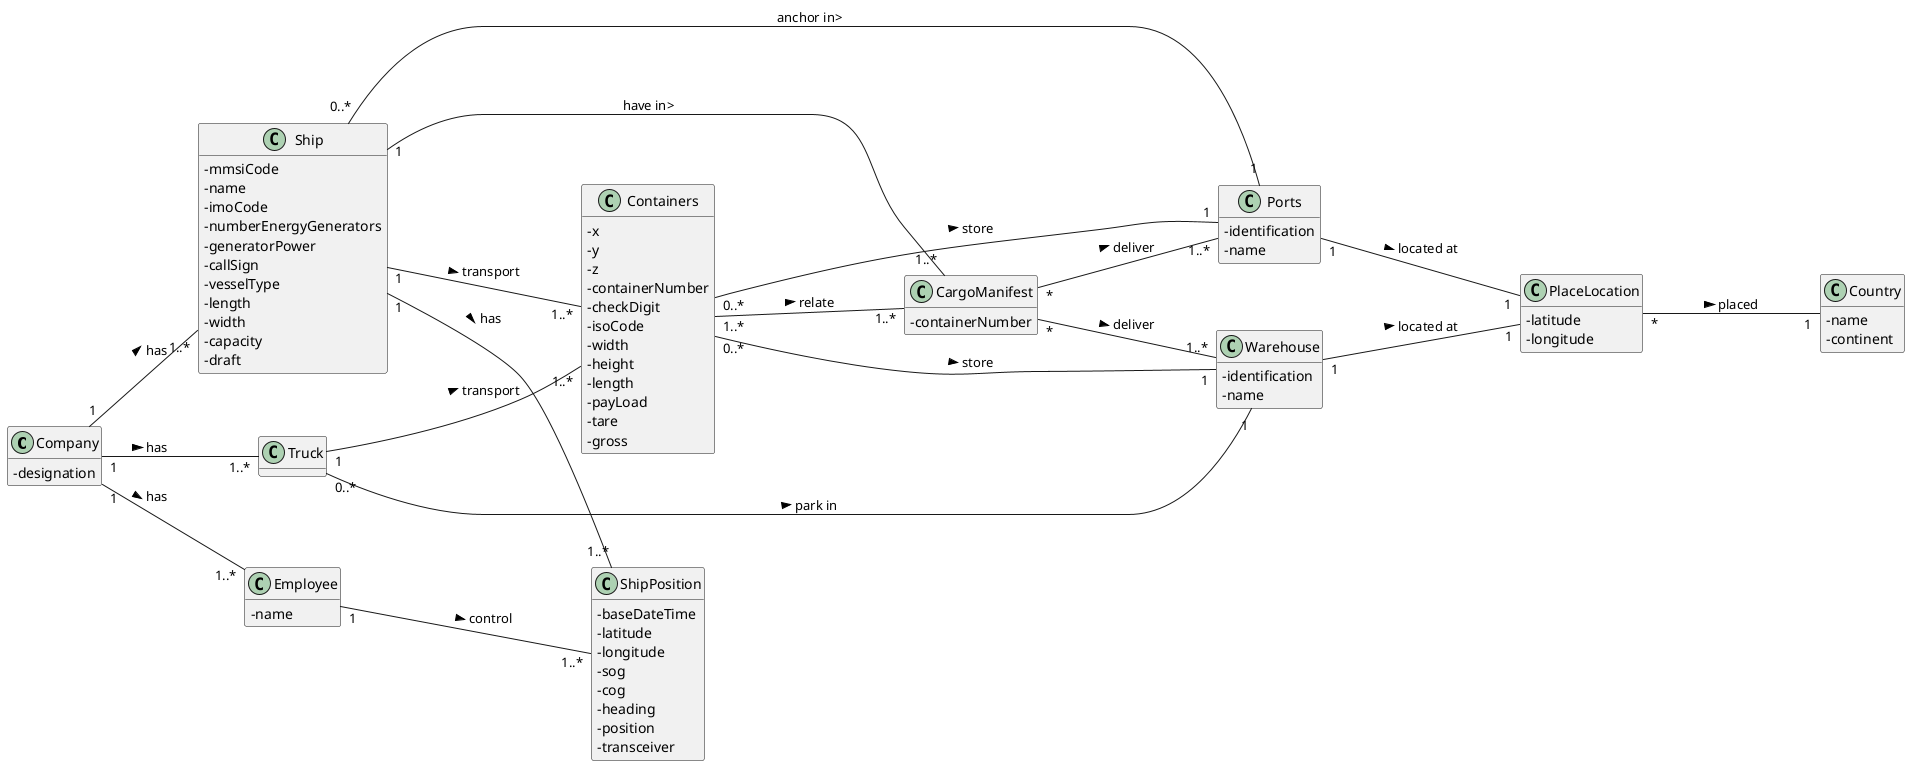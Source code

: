 @startuml
'https://plantuml.com/class-diagram

hide methods
left to right direction
skinparam classAttributeIconSize 0

class Company {
-designation
}


class Containers {
-x
-y
-z
-containerNumber
-checkDigit
-isoCode
-width
-height
-length
-payLoad
-tare
-gross
}

class Ship {
-mmsiCode
-name
-imoCode
-numberEnergyGenerators
-generatorPower
-callSign
-vesselType
-length
-width
-capacity
-draft
}

class CargoManifest {
-containerNumber
}



class Ports {
-identification
-name
}

class Truck {

}
class Employee {
-name
}

class Warehouse {
-identification
-name
}

class Country {
-name
-continent
}

class PlaceLocation {
-latitude
-longitude
}

class ShipPosition {
-baseDateTime
-latitude
-longitude
-sog
-cog
-heading
-position
-transceiver
}

CargoManifest "*" --- "1..*" Ports : deliver >
CargoManifest "*" --- "1..*" Warehouse : deliver >


Company "1"--"1..*" Employee: has >
Company "1"--"1..*" Truck: has >
Company "1"--"1..*" Ship: has >

Containers "0..*"---"1" Ports: store >
Containers "1..*"---"1..*" CargoManifest: relate >
Containers "0..*"---"1" Warehouse: store >



Ports "1" --- "1" PlaceLocation : located at >
PlaceLocation "*" --- "1" Country : placed >



Employee "1" --- "1..*" ShipPosition : control >

Ship "1"---"1..*" Containers : transport >
Ship "1" --- "1..*" ShipPosition : has >
Ship "0..*"---"1" Ports: anchor in>

Ship "1"---"1..*" CargoManifest: have in>



Truck "0..*"---"1" Warehouse: park in >
Truck "1"---"1..*" Containers : transport >

Warehouse "1" --- "1" PlaceLocation : located at >
@enduml